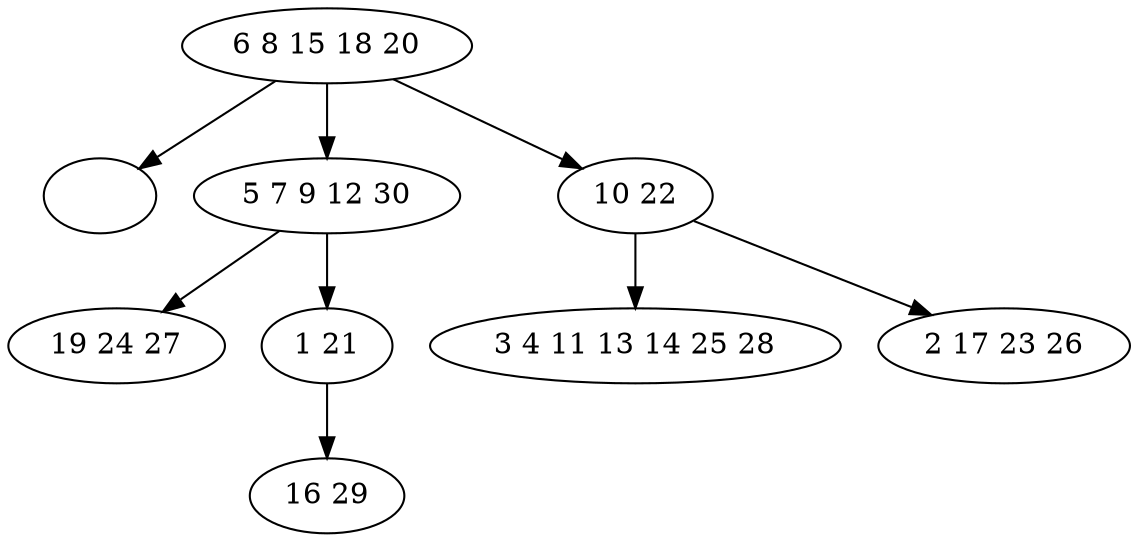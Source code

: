 digraph true_tree {
	"0" -> "1"
	"0" -> "2"
	"0" -> "3"
	"2" -> "4"
	"2" -> "5"
	"3" -> "6"
	"5" -> "7"
	"3" -> "8"
	"0" [label="6 8 15 18 20"];
	"1" [label=""];
	"2" [label="5 7 9 12 30"];
	"3" [label="10 22"];
	"4" [label="19 24 27"];
	"5" [label="1 21"];
	"6" [label="3 4 11 13 14 25 28"];
	"7" [label="16 29"];
	"8" [label="2 17 23 26"];
}
